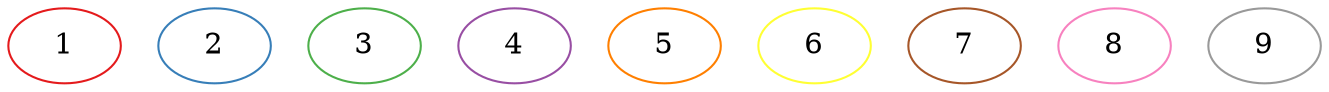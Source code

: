
graph {
  node [colorscheme=set19] # Apply colorscheme to all nodes
  1 [color=1]
  2 [color=2]
  3 [color=3]
  4 [color=4]
  5 [color=5]
  6 [color=6]
  7 [color=7]
  8 [color=8]
  9 [color=9]
}
